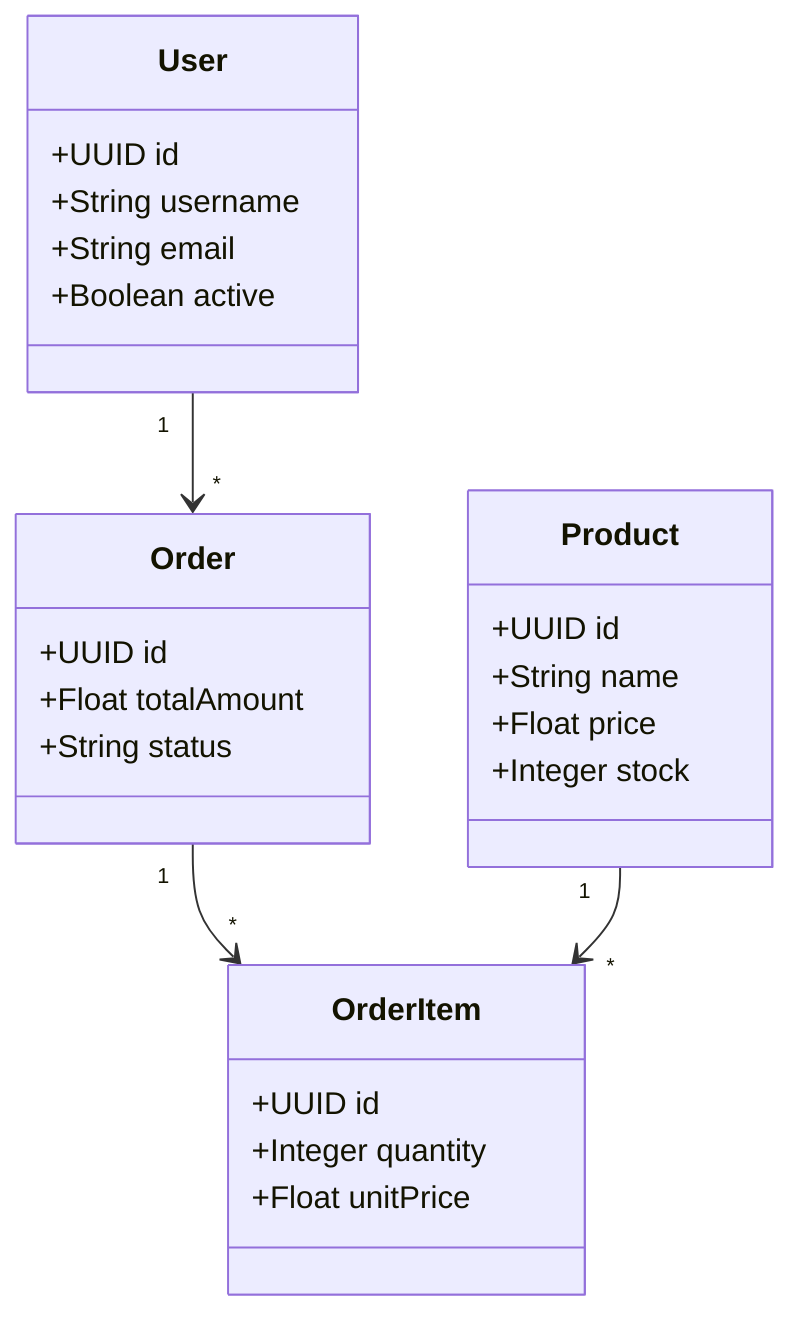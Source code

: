 classDiagram
    class User {
        +UUID id
        +String username
        +String email
        +Boolean active
    }
    
    class Product {
        +UUID id
        +String name
        +Float price
        +Integer stock
    }
    
    class Order {
        +UUID id
        +Float totalAmount
        +String status
    }
    
    class OrderItem {
        +UUID id
        +Integer quantity
        +Float unitPrice
    }
    
    User "1" --> "*" Order
    Order "1" --> "*" OrderItem
    Product "1" --> "*" OrderItem